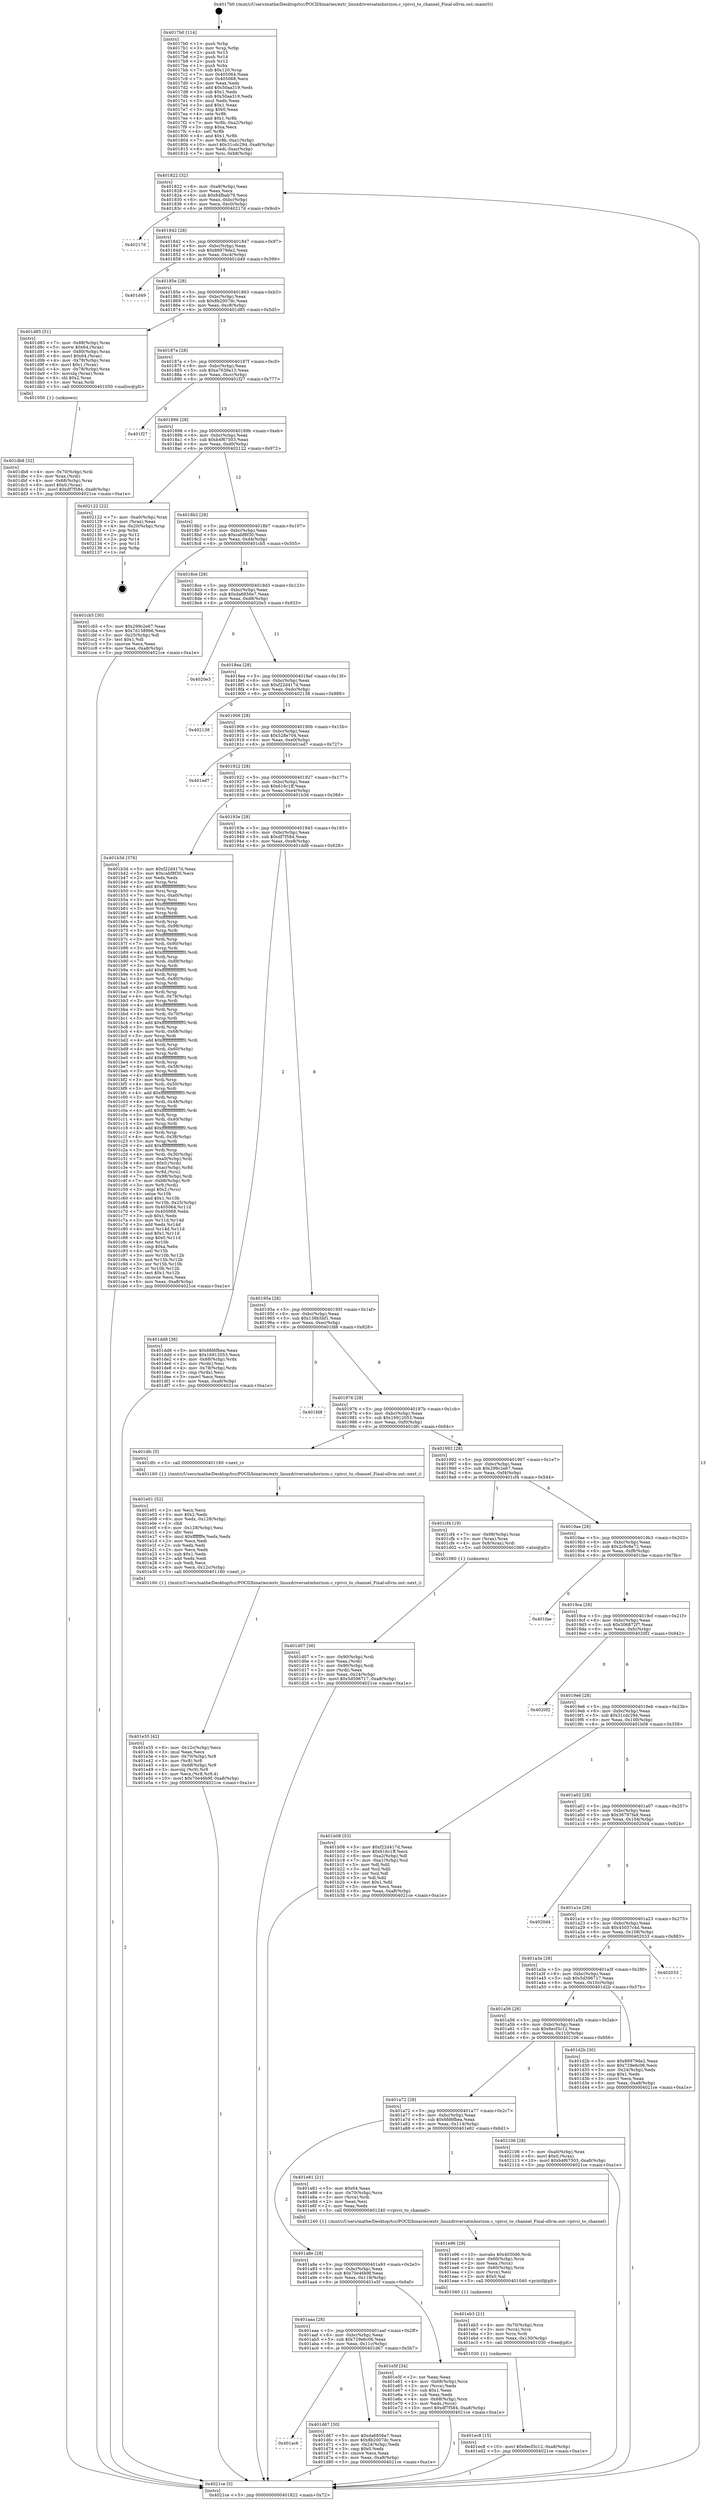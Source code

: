digraph "0x4017b0" {
  label = "0x4017b0 (/mnt/c/Users/mathe/Desktop/tcc/POCII/binaries/extr_linuxdriversatmhorizon.c_vpivci_to_channel_Final-ollvm.out::main(0))"
  labelloc = "t"
  node[shape=record]

  Entry [label="",width=0.3,height=0.3,shape=circle,fillcolor=black,style=filled]
  "0x401822" [label="{
     0x401822 [32]\l
     | [instrs]\l
     &nbsp;&nbsp;0x401822 \<+6\>: mov -0xa8(%rbp),%eax\l
     &nbsp;&nbsp;0x401828 \<+2\>: mov %eax,%ecx\l
     &nbsp;&nbsp;0x40182a \<+6\>: sub $0x84fbab79,%ecx\l
     &nbsp;&nbsp;0x401830 \<+6\>: mov %eax,-0xbc(%rbp)\l
     &nbsp;&nbsp;0x401836 \<+6\>: mov %ecx,-0xc0(%rbp)\l
     &nbsp;&nbsp;0x40183c \<+6\>: je 000000000040217d \<main+0x9cd\>\l
  }"]
  "0x40217d" [label="{
     0x40217d\l
  }", style=dashed]
  "0x401842" [label="{
     0x401842 [28]\l
     | [instrs]\l
     &nbsp;&nbsp;0x401842 \<+5\>: jmp 0000000000401847 \<main+0x97\>\l
     &nbsp;&nbsp;0x401847 \<+6\>: mov -0xbc(%rbp),%eax\l
     &nbsp;&nbsp;0x40184d \<+5\>: sub $0x86979de2,%eax\l
     &nbsp;&nbsp;0x401852 \<+6\>: mov %eax,-0xc4(%rbp)\l
     &nbsp;&nbsp;0x401858 \<+6\>: je 0000000000401d49 \<main+0x599\>\l
  }"]
  Exit [label="",width=0.3,height=0.3,shape=circle,fillcolor=black,style=filled,peripheries=2]
  "0x401d49" [label="{
     0x401d49\l
  }", style=dashed]
  "0x40185e" [label="{
     0x40185e [28]\l
     | [instrs]\l
     &nbsp;&nbsp;0x40185e \<+5\>: jmp 0000000000401863 \<main+0xb3\>\l
     &nbsp;&nbsp;0x401863 \<+6\>: mov -0xbc(%rbp),%eax\l
     &nbsp;&nbsp;0x401869 \<+5\>: sub $0x8b2007dc,%eax\l
     &nbsp;&nbsp;0x40186e \<+6\>: mov %eax,-0xc8(%rbp)\l
     &nbsp;&nbsp;0x401874 \<+6\>: je 0000000000401d85 \<main+0x5d5\>\l
  }"]
  "0x401ec8" [label="{
     0x401ec8 [15]\l
     | [instrs]\l
     &nbsp;&nbsp;0x401ec8 \<+10\>: movl $0x6ecf3c12,-0xa8(%rbp)\l
     &nbsp;&nbsp;0x401ed2 \<+5\>: jmp 00000000004021ce \<main+0xa1e\>\l
  }"]
  "0x401d85" [label="{
     0x401d85 [51]\l
     | [instrs]\l
     &nbsp;&nbsp;0x401d85 \<+7\>: mov -0x88(%rbp),%rax\l
     &nbsp;&nbsp;0x401d8c \<+5\>: movw $0x64,(%rax)\l
     &nbsp;&nbsp;0x401d91 \<+4\>: mov -0x80(%rbp),%rax\l
     &nbsp;&nbsp;0x401d95 \<+6\>: movl $0x64,(%rax)\l
     &nbsp;&nbsp;0x401d9b \<+4\>: mov -0x78(%rbp),%rax\l
     &nbsp;&nbsp;0x401d9f \<+6\>: movl $0x1,(%rax)\l
     &nbsp;&nbsp;0x401da5 \<+4\>: mov -0x78(%rbp),%rax\l
     &nbsp;&nbsp;0x401da9 \<+3\>: movslq (%rax),%rax\l
     &nbsp;&nbsp;0x401dac \<+4\>: shl $0x2,%rax\l
     &nbsp;&nbsp;0x401db0 \<+3\>: mov %rax,%rdi\l
     &nbsp;&nbsp;0x401db3 \<+5\>: call 0000000000401050 \<malloc@plt\>\l
     | [calls]\l
     &nbsp;&nbsp;0x401050 \{1\} (unknown)\l
  }"]
  "0x40187a" [label="{
     0x40187a [28]\l
     | [instrs]\l
     &nbsp;&nbsp;0x40187a \<+5\>: jmp 000000000040187f \<main+0xcf\>\l
     &nbsp;&nbsp;0x40187f \<+6\>: mov -0xbc(%rbp),%eax\l
     &nbsp;&nbsp;0x401885 \<+5\>: sub $0xa7639a13,%eax\l
     &nbsp;&nbsp;0x40188a \<+6\>: mov %eax,-0xcc(%rbp)\l
     &nbsp;&nbsp;0x401890 \<+6\>: je 0000000000401f27 \<main+0x777\>\l
  }"]
  "0x401eb3" [label="{
     0x401eb3 [21]\l
     | [instrs]\l
     &nbsp;&nbsp;0x401eb3 \<+4\>: mov -0x70(%rbp),%rcx\l
     &nbsp;&nbsp;0x401eb7 \<+3\>: mov (%rcx),%rcx\l
     &nbsp;&nbsp;0x401eba \<+3\>: mov %rcx,%rdi\l
     &nbsp;&nbsp;0x401ebd \<+6\>: mov %eax,-0x130(%rbp)\l
     &nbsp;&nbsp;0x401ec3 \<+5\>: call 0000000000401030 \<free@plt\>\l
     | [calls]\l
     &nbsp;&nbsp;0x401030 \{1\} (unknown)\l
  }"]
  "0x401f27" [label="{
     0x401f27\l
  }", style=dashed]
  "0x401896" [label="{
     0x401896 [28]\l
     | [instrs]\l
     &nbsp;&nbsp;0x401896 \<+5\>: jmp 000000000040189b \<main+0xeb\>\l
     &nbsp;&nbsp;0x40189b \<+6\>: mov -0xbc(%rbp),%eax\l
     &nbsp;&nbsp;0x4018a1 \<+5\>: sub $0xb4f67503,%eax\l
     &nbsp;&nbsp;0x4018a6 \<+6\>: mov %eax,-0xd0(%rbp)\l
     &nbsp;&nbsp;0x4018ac \<+6\>: je 0000000000402122 \<main+0x972\>\l
  }"]
  "0x401e96" [label="{
     0x401e96 [29]\l
     | [instrs]\l
     &nbsp;&nbsp;0x401e96 \<+10\>: movabs $0x4030d6,%rdi\l
     &nbsp;&nbsp;0x401ea0 \<+4\>: mov -0x60(%rbp),%rcx\l
     &nbsp;&nbsp;0x401ea4 \<+2\>: mov %eax,(%rcx)\l
     &nbsp;&nbsp;0x401ea6 \<+4\>: mov -0x60(%rbp),%rcx\l
     &nbsp;&nbsp;0x401eaa \<+2\>: mov (%rcx),%esi\l
     &nbsp;&nbsp;0x401eac \<+2\>: mov $0x0,%al\l
     &nbsp;&nbsp;0x401eae \<+5\>: call 0000000000401040 \<printf@plt\>\l
     | [calls]\l
     &nbsp;&nbsp;0x401040 \{1\} (unknown)\l
  }"]
  "0x402122" [label="{
     0x402122 [22]\l
     | [instrs]\l
     &nbsp;&nbsp;0x402122 \<+7\>: mov -0xa0(%rbp),%rax\l
     &nbsp;&nbsp;0x402129 \<+2\>: mov (%rax),%eax\l
     &nbsp;&nbsp;0x40212b \<+4\>: lea -0x20(%rbp),%rsp\l
     &nbsp;&nbsp;0x40212f \<+1\>: pop %rbx\l
     &nbsp;&nbsp;0x402130 \<+2\>: pop %r12\l
     &nbsp;&nbsp;0x402132 \<+2\>: pop %r14\l
     &nbsp;&nbsp;0x402134 \<+2\>: pop %r15\l
     &nbsp;&nbsp;0x402136 \<+1\>: pop %rbp\l
     &nbsp;&nbsp;0x402137 \<+1\>: ret\l
  }"]
  "0x4018b2" [label="{
     0x4018b2 [28]\l
     | [instrs]\l
     &nbsp;&nbsp;0x4018b2 \<+5\>: jmp 00000000004018b7 \<main+0x107\>\l
     &nbsp;&nbsp;0x4018b7 \<+6\>: mov -0xbc(%rbp),%eax\l
     &nbsp;&nbsp;0x4018bd \<+5\>: sub $0xcabf8f30,%eax\l
     &nbsp;&nbsp;0x4018c2 \<+6\>: mov %eax,-0xd4(%rbp)\l
     &nbsp;&nbsp;0x4018c8 \<+6\>: je 0000000000401cb5 \<main+0x505\>\l
  }"]
  "0x401e35" [label="{
     0x401e35 [42]\l
     | [instrs]\l
     &nbsp;&nbsp;0x401e35 \<+6\>: mov -0x12c(%rbp),%ecx\l
     &nbsp;&nbsp;0x401e3b \<+3\>: imul %eax,%ecx\l
     &nbsp;&nbsp;0x401e3e \<+4\>: mov -0x70(%rbp),%r8\l
     &nbsp;&nbsp;0x401e42 \<+3\>: mov (%r8),%r8\l
     &nbsp;&nbsp;0x401e45 \<+4\>: mov -0x68(%rbp),%r9\l
     &nbsp;&nbsp;0x401e49 \<+3\>: movslq (%r9),%r9\l
     &nbsp;&nbsp;0x401e4c \<+4\>: mov %ecx,(%r8,%r9,4)\l
     &nbsp;&nbsp;0x401e50 \<+10\>: movl $0x70e46b9f,-0xa8(%rbp)\l
     &nbsp;&nbsp;0x401e5a \<+5\>: jmp 00000000004021ce \<main+0xa1e\>\l
  }"]
  "0x401cb5" [label="{
     0x401cb5 [30]\l
     | [instrs]\l
     &nbsp;&nbsp;0x401cb5 \<+5\>: mov $0x299c2e67,%eax\l
     &nbsp;&nbsp;0x401cba \<+5\>: mov $0x7d1589b6,%ecx\l
     &nbsp;&nbsp;0x401cbf \<+3\>: mov -0x25(%rbp),%dl\l
     &nbsp;&nbsp;0x401cc2 \<+3\>: test $0x1,%dl\l
     &nbsp;&nbsp;0x401cc5 \<+3\>: cmovne %ecx,%eax\l
     &nbsp;&nbsp;0x401cc8 \<+6\>: mov %eax,-0xa8(%rbp)\l
     &nbsp;&nbsp;0x401cce \<+5\>: jmp 00000000004021ce \<main+0xa1e\>\l
  }"]
  "0x4018ce" [label="{
     0x4018ce [28]\l
     | [instrs]\l
     &nbsp;&nbsp;0x4018ce \<+5\>: jmp 00000000004018d3 \<main+0x123\>\l
     &nbsp;&nbsp;0x4018d3 \<+6\>: mov -0xbc(%rbp),%eax\l
     &nbsp;&nbsp;0x4018d9 \<+5\>: sub $0xda6856e7,%eax\l
     &nbsp;&nbsp;0x4018de \<+6\>: mov %eax,-0xd8(%rbp)\l
     &nbsp;&nbsp;0x4018e4 \<+6\>: je 00000000004020e3 \<main+0x933\>\l
  }"]
  "0x401e01" [label="{
     0x401e01 [52]\l
     | [instrs]\l
     &nbsp;&nbsp;0x401e01 \<+2\>: xor %ecx,%ecx\l
     &nbsp;&nbsp;0x401e03 \<+5\>: mov $0x2,%edx\l
     &nbsp;&nbsp;0x401e08 \<+6\>: mov %edx,-0x128(%rbp)\l
     &nbsp;&nbsp;0x401e0e \<+1\>: cltd\l
     &nbsp;&nbsp;0x401e0f \<+6\>: mov -0x128(%rbp),%esi\l
     &nbsp;&nbsp;0x401e15 \<+2\>: idiv %esi\l
     &nbsp;&nbsp;0x401e17 \<+6\>: imul $0xfffffffe,%edx,%edx\l
     &nbsp;&nbsp;0x401e1d \<+2\>: mov %ecx,%edi\l
     &nbsp;&nbsp;0x401e1f \<+2\>: sub %edx,%edi\l
     &nbsp;&nbsp;0x401e21 \<+2\>: mov %ecx,%edx\l
     &nbsp;&nbsp;0x401e23 \<+3\>: sub $0x1,%edx\l
     &nbsp;&nbsp;0x401e26 \<+2\>: add %edx,%edi\l
     &nbsp;&nbsp;0x401e28 \<+2\>: sub %edi,%ecx\l
     &nbsp;&nbsp;0x401e2a \<+6\>: mov %ecx,-0x12c(%rbp)\l
     &nbsp;&nbsp;0x401e30 \<+5\>: call 0000000000401160 \<next_i\>\l
     | [calls]\l
     &nbsp;&nbsp;0x401160 \{1\} (/mnt/c/Users/mathe/Desktop/tcc/POCII/binaries/extr_linuxdriversatmhorizon.c_vpivci_to_channel_Final-ollvm.out::next_i)\l
  }"]
  "0x4020e3" [label="{
     0x4020e3\l
  }", style=dashed]
  "0x4018ea" [label="{
     0x4018ea [28]\l
     | [instrs]\l
     &nbsp;&nbsp;0x4018ea \<+5\>: jmp 00000000004018ef \<main+0x13f\>\l
     &nbsp;&nbsp;0x4018ef \<+6\>: mov -0xbc(%rbp),%eax\l
     &nbsp;&nbsp;0x4018f5 \<+5\>: sub $0xf22d417d,%eax\l
     &nbsp;&nbsp;0x4018fa \<+6\>: mov %eax,-0xdc(%rbp)\l
     &nbsp;&nbsp;0x401900 \<+6\>: je 0000000000402138 \<main+0x988\>\l
  }"]
  "0x401db8" [label="{
     0x401db8 [32]\l
     | [instrs]\l
     &nbsp;&nbsp;0x401db8 \<+4\>: mov -0x70(%rbp),%rdi\l
     &nbsp;&nbsp;0x401dbc \<+3\>: mov %rax,(%rdi)\l
     &nbsp;&nbsp;0x401dbf \<+4\>: mov -0x68(%rbp),%rax\l
     &nbsp;&nbsp;0x401dc3 \<+6\>: movl $0x0,(%rax)\l
     &nbsp;&nbsp;0x401dc9 \<+10\>: movl $0xdf7f584,-0xa8(%rbp)\l
     &nbsp;&nbsp;0x401dd3 \<+5\>: jmp 00000000004021ce \<main+0xa1e\>\l
  }"]
  "0x402138" [label="{
     0x402138\l
  }", style=dashed]
  "0x401906" [label="{
     0x401906 [28]\l
     | [instrs]\l
     &nbsp;&nbsp;0x401906 \<+5\>: jmp 000000000040190b \<main+0x15b\>\l
     &nbsp;&nbsp;0x40190b \<+6\>: mov -0xbc(%rbp),%eax\l
     &nbsp;&nbsp;0x401911 \<+5\>: sub $0x528e704,%eax\l
     &nbsp;&nbsp;0x401916 \<+6\>: mov %eax,-0xe0(%rbp)\l
     &nbsp;&nbsp;0x40191c \<+6\>: je 0000000000401ed7 \<main+0x727\>\l
  }"]
  "0x401ac6" [label="{
     0x401ac6\l
  }", style=dashed]
  "0x401ed7" [label="{
     0x401ed7\l
  }", style=dashed]
  "0x401922" [label="{
     0x401922 [28]\l
     | [instrs]\l
     &nbsp;&nbsp;0x401922 \<+5\>: jmp 0000000000401927 \<main+0x177\>\l
     &nbsp;&nbsp;0x401927 \<+6\>: mov -0xbc(%rbp),%eax\l
     &nbsp;&nbsp;0x40192d \<+5\>: sub $0x616c1ff,%eax\l
     &nbsp;&nbsp;0x401932 \<+6\>: mov %eax,-0xe4(%rbp)\l
     &nbsp;&nbsp;0x401938 \<+6\>: je 0000000000401b3d \<main+0x38d\>\l
  }"]
  "0x401d67" [label="{
     0x401d67 [30]\l
     | [instrs]\l
     &nbsp;&nbsp;0x401d67 \<+5\>: mov $0xda6856e7,%eax\l
     &nbsp;&nbsp;0x401d6c \<+5\>: mov $0x8b2007dc,%ecx\l
     &nbsp;&nbsp;0x401d71 \<+3\>: mov -0x24(%rbp),%edx\l
     &nbsp;&nbsp;0x401d74 \<+3\>: cmp $0x0,%edx\l
     &nbsp;&nbsp;0x401d77 \<+3\>: cmove %ecx,%eax\l
     &nbsp;&nbsp;0x401d7a \<+6\>: mov %eax,-0xa8(%rbp)\l
     &nbsp;&nbsp;0x401d80 \<+5\>: jmp 00000000004021ce \<main+0xa1e\>\l
  }"]
  "0x401b3d" [label="{
     0x401b3d [376]\l
     | [instrs]\l
     &nbsp;&nbsp;0x401b3d \<+5\>: mov $0xf22d417d,%eax\l
     &nbsp;&nbsp;0x401b42 \<+5\>: mov $0xcabf8f30,%ecx\l
     &nbsp;&nbsp;0x401b47 \<+2\>: xor %edx,%edx\l
     &nbsp;&nbsp;0x401b49 \<+3\>: mov %rsp,%rsi\l
     &nbsp;&nbsp;0x401b4c \<+4\>: add $0xfffffffffffffff0,%rsi\l
     &nbsp;&nbsp;0x401b50 \<+3\>: mov %rsi,%rsp\l
     &nbsp;&nbsp;0x401b53 \<+7\>: mov %rsi,-0xa0(%rbp)\l
     &nbsp;&nbsp;0x401b5a \<+3\>: mov %rsp,%rsi\l
     &nbsp;&nbsp;0x401b5d \<+4\>: add $0xfffffffffffffff0,%rsi\l
     &nbsp;&nbsp;0x401b61 \<+3\>: mov %rsi,%rsp\l
     &nbsp;&nbsp;0x401b64 \<+3\>: mov %rsp,%rdi\l
     &nbsp;&nbsp;0x401b67 \<+4\>: add $0xfffffffffffffff0,%rdi\l
     &nbsp;&nbsp;0x401b6b \<+3\>: mov %rdi,%rsp\l
     &nbsp;&nbsp;0x401b6e \<+7\>: mov %rdi,-0x98(%rbp)\l
     &nbsp;&nbsp;0x401b75 \<+3\>: mov %rsp,%rdi\l
     &nbsp;&nbsp;0x401b78 \<+4\>: add $0xfffffffffffffff0,%rdi\l
     &nbsp;&nbsp;0x401b7c \<+3\>: mov %rdi,%rsp\l
     &nbsp;&nbsp;0x401b7f \<+7\>: mov %rdi,-0x90(%rbp)\l
     &nbsp;&nbsp;0x401b86 \<+3\>: mov %rsp,%rdi\l
     &nbsp;&nbsp;0x401b89 \<+4\>: add $0xfffffffffffffff0,%rdi\l
     &nbsp;&nbsp;0x401b8d \<+3\>: mov %rdi,%rsp\l
     &nbsp;&nbsp;0x401b90 \<+7\>: mov %rdi,-0x88(%rbp)\l
     &nbsp;&nbsp;0x401b97 \<+3\>: mov %rsp,%rdi\l
     &nbsp;&nbsp;0x401b9a \<+4\>: add $0xfffffffffffffff0,%rdi\l
     &nbsp;&nbsp;0x401b9e \<+3\>: mov %rdi,%rsp\l
     &nbsp;&nbsp;0x401ba1 \<+4\>: mov %rdi,-0x80(%rbp)\l
     &nbsp;&nbsp;0x401ba5 \<+3\>: mov %rsp,%rdi\l
     &nbsp;&nbsp;0x401ba8 \<+4\>: add $0xfffffffffffffff0,%rdi\l
     &nbsp;&nbsp;0x401bac \<+3\>: mov %rdi,%rsp\l
     &nbsp;&nbsp;0x401baf \<+4\>: mov %rdi,-0x78(%rbp)\l
     &nbsp;&nbsp;0x401bb3 \<+3\>: mov %rsp,%rdi\l
     &nbsp;&nbsp;0x401bb6 \<+4\>: add $0xfffffffffffffff0,%rdi\l
     &nbsp;&nbsp;0x401bba \<+3\>: mov %rdi,%rsp\l
     &nbsp;&nbsp;0x401bbd \<+4\>: mov %rdi,-0x70(%rbp)\l
     &nbsp;&nbsp;0x401bc1 \<+3\>: mov %rsp,%rdi\l
     &nbsp;&nbsp;0x401bc4 \<+4\>: add $0xfffffffffffffff0,%rdi\l
     &nbsp;&nbsp;0x401bc8 \<+3\>: mov %rdi,%rsp\l
     &nbsp;&nbsp;0x401bcb \<+4\>: mov %rdi,-0x68(%rbp)\l
     &nbsp;&nbsp;0x401bcf \<+3\>: mov %rsp,%rdi\l
     &nbsp;&nbsp;0x401bd2 \<+4\>: add $0xfffffffffffffff0,%rdi\l
     &nbsp;&nbsp;0x401bd6 \<+3\>: mov %rdi,%rsp\l
     &nbsp;&nbsp;0x401bd9 \<+4\>: mov %rdi,-0x60(%rbp)\l
     &nbsp;&nbsp;0x401bdd \<+3\>: mov %rsp,%rdi\l
     &nbsp;&nbsp;0x401be0 \<+4\>: add $0xfffffffffffffff0,%rdi\l
     &nbsp;&nbsp;0x401be4 \<+3\>: mov %rdi,%rsp\l
     &nbsp;&nbsp;0x401be7 \<+4\>: mov %rdi,-0x58(%rbp)\l
     &nbsp;&nbsp;0x401beb \<+3\>: mov %rsp,%rdi\l
     &nbsp;&nbsp;0x401bee \<+4\>: add $0xfffffffffffffff0,%rdi\l
     &nbsp;&nbsp;0x401bf2 \<+3\>: mov %rdi,%rsp\l
     &nbsp;&nbsp;0x401bf5 \<+4\>: mov %rdi,-0x50(%rbp)\l
     &nbsp;&nbsp;0x401bf9 \<+3\>: mov %rsp,%rdi\l
     &nbsp;&nbsp;0x401bfc \<+4\>: add $0xfffffffffffffff0,%rdi\l
     &nbsp;&nbsp;0x401c00 \<+3\>: mov %rdi,%rsp\l
     &nbsp;&nbsp;0x401c03 \<+4\>: mov %rdi,-0x48(%rbp)\l
     &nbsp;&nbsp;0x401c07 \<+3\>: mov %rsp,%rdi\l
     &nbsp;&nbsp;0x401c0a \<+4\>: add $0xfffffffffffffff0,%rdi\l
     &nbsp;&nbsp;0x401c0e \<+3\>: mov %rdi,%rsp\l
     &nbsp;&nbsp;0x401c11 \<+4\>: mov %rdi,-0x40(%rbp)\l
     &nbsp;&nbsp;0x401c15 \<+3\>: mov %rsp,%rdi\l
     &nbsp;&nbsp;0x401c18 \<+4\>: add $0xfffffffffffffff0,%rdi\l
     &nbsp;&nbsp;0x401c1c \<+3\>: mov %rdi,%rsp\l
     &nbsp;&nbsp;0x401c1f \<+4\>: mov %rdi,-0x38(%rbp)\l
     &nbsp;&nbsp;0x401c23 \<+3\>: mov %rsp,%rdi\l
     &nbsp;&nbsp;0x401c26 \<+4\>: add $0xfffffffffffffff0,%rdi\l
     &nbsp;&nbsp;0x401c2a \<+3\>: mov %rdi,%rsp\l
     &nbsp;&nbsp;0x401c2d \<+4\>: mov %rdi,-0x30(%rbp)\l
     &nbsp;&nbsp;0x401c31 \<+7\>: mov -0xa0(%rbp),%rdi\l
     &nbsp;&nbsp;0x401c38 \<+6\>: movl $0x0,(%rdi)\l
     &nbsp;&nbsp;0x401c3e \<+7\>: mov -0xac(%rbp),%r8d\l
     &nbsp;&nbsp;0x401c45 \<+3\>: mov %r8d,(%rsi)\l
     &nbsp;&nbsp;0x401c48 \<+7\>: mov -0x98(%rbp),%rdi\l
     &nbsp;&nbsp;0x401c4f \<+7\>: mov -0xb8(%rbp),%r9\l
     &nbsp;&nbsp;0x401c56 \<+3\>: mov %r9,(%rdi)\l
     &nbsp;&nbsp;0x401c59 \<+3\>: cmpl $0x2,(%rsi)\l
     &nbsp;&nbsp;0x401c5c \<+4\>: setne %r10b\l
     &nbsp;&nbsp;0x401c60 \<+4\>: and $0x1,%r10b\l
     &nbsp;&nbsp;0x401c64 \<+4\>: mov %r10b,-0x25(%rbp)\l
     &nbsp;&nbsp;0x401c68 \<+8\>: mov 0x405064,%r11d\l
     &nbsp;&nbsp;0x401c70 \<+7\>: mov 0x405068,%ebx\l
     &nbsp;&nbsp;0x401c77 \<+3\>: sub $0x1,%edx\l
     &nbsp;&nbsp;0x401c7a \<+3\>: mov %r11d,%r14d\l
     &nbsp;&nbsp;0x401c7d \<+3\>: add %edx,%r14d\l
     &nbsp;&nbsp;0x401c80 \<+4\>: imul %r14d,%r11d\l
     &nbsp;&nbsp;0x401c84 \<+4\>: and $0x1,%r11d\l
     &nbsp;&nbsp;0x401c88 \<+4\>: cmp $0x0,%r11d\l
     &nbsp;&nbsp;0x401c8c \<+4\>: sete %r10b\l
     &nbsp;&nbsp;0x401c90 \<+3\>: cmp $0xa,%ebx\l
     &nbsp;&nbsp;0x401c93 \<+4\>: setl %r15b\l
     &nbsp;&nbsp;0x401c97 \<+3\>: mov %r10b,%r12b\l
     &nbsp;&nbsp;0x401c9a \<+3\>: and %r15b,%r12b\l
     &nbsp;&nbsp;0x401c9d \<+3\>: xor %r15b,%r10b\l
     &nbsp;&nbsp;0x401ca0 \<+3\>: or %r10b,%r12b\l
     &nbsp;&nbsp;0x401ca3 \<+4\>: test $0x1,%r12b\l
     &nbsp;&nbsp;0x401ca7 \<+3\>: cmovne %ecx,%eax\l
     &nbsp;&nbsp;0x401caa \<+6\>: mov %eax,-0xa8(%rbp)\l
     &nbsp;&nbsp;0x401cb0 \<+5\>: jmp 00000000004021ce \<main+0xa1e\>\l
  }"]
  "0x40193e" [label="{
     0x40193e [28]\l
     | [instrs]\l
     &nbsp;&nbsp;0x40193e \<+5\>: jmp 0000000000401943 \<main+0x193\>\l
     &nbsp;&nbsp;0x401943 \<+6\>: mov -0xbc(%rbp),%eax\l
     &nbsp;&nbsp;0x401949 \<+5\>: sub $0xdf7f584,%eax\l
     &nbsp;&nbsp;0x40194e \<+6\>: mov %eax,-0xe8(%rbp)\l
     &nbsp;&nbsp;0x401954 \<+6\>: je 0000000000401dd8 \<main+0x628\>\l
  }"]
  "0x401aaa" [label="{
     0x401aaa [28]\l
     | [instrs]\l
     &nbsp;&nbsp;0x401aaa \<+5\>: jmp 0000000000401aaf \<main+0x2ff\>\l
     &nbsp;&nbsp;0x401aaf \<+6\>: mov -0xbc(%rbp),%eax\l
     &nbsp;&nbsp;0x401ab5 \<+5\>: sub $0x729e6c06,%eax\l
     &nbsp;&nbsp;0x401aba \<+6\>: mov %eax,-0x11c(%rbp)\l
     &nbsp;&nbsp;0x401ac0 \<+6\>: je 0000000000401d67 \<main+0x5b7\>\l
  }"]
  "0x401dd8" [label="{
     0x401dd8 [36]\l
     | [instrs]\l
     &nbsp;&nbsp;0x401dd8 \<+5\>: mov $0x6fd6fbea,%eax\l
     &nbsp;&nbsp;0x401ddd \<+5\>: mov $0x16912053,%ecx\l
     &nbsp;&nbsp;0x401de2 \<+4\>: mov -0x68(%rbp),%rdx\l
     &nbsp;&nbsp;0x401de6 \<+2\>: mov (%rdx),%esi\l
     &nbsp;&nbsp;0x401de8 \<+4\>: mov -0x78(%rbp),%rdx\l
     &nbsp;&nbsp;0x401dec \<+2\>: cmp (%rdx),%esi\l
     &nbsp;&nbsp;0x401dee \<+3\>: cmovl %ecx,%eax\l
     &nbsp;&nbsp;0x401df1 \<+6\>: mov %eax,-0xa8(%rbp)\l
     &nbsp;&nbsp;0x401df7 \<+5\>: jmp 00000000004021ce \<main+0xa1e\>\l
  }"]
  "0x40195a" [label="{
     0x40195a [28]\l
     | [instrs]\l
     &nbsp;&nbsp;0x40195a \<+5\>: jmp 000000000040195f \<main+0x1af\>\l
     &nbsp;&nbsp;0x40195f \<+6\>: mov -0xbc(%rbp),%eax\l
     &nbsp;&nbsp;0x401965 \<+5\>: sub $0x138b5bf1,%eax\l
     &nbsp;&nbsp;0x40196a \<+6\>: mov %eax,-0xec(%rbp)\l
     &nbsp;&nbsp;0x401970 \<+6\>: je 0000000000401fd8 \<main+0x828\>\l
  }"]
  "0x401e5f" [label="{
     0x401e5f [34]\l
     | [instrs]\l
     &nbsp;&nbsp;0x401e5f \<+2\>: xor %eax,%eax\l
     &nbsp;&nbsp;0x401e61 \<+4\>: mov -0x68(%rbp),%rcx\l
     &nbsp;&nbsp;0x401e65 \<+2\>: mov (%rcx),%edx\l
     &nbsp;&nbsp;0x401e67 \<+3\>: sub $0x1,%eax\l
     &nbsp;&nbsp;0x401e6a \<+2\>: sub %eax,%edx\l
     &nbsp;&nbsp;0x401e6c \<+4\>: mov -0x68(%rbp),%rcx\l
     &nbsp;&nbsp;0x401e70 \<+2\>: mov %edx,(%rcx)\l
     &nbsp;&nbsp;0x401e72 \<+10\>: movl $0xdf7f584,-0xa8(%rbp)\l
     &nbsp;&nbsp;0x401e7c \<+5\>: jmp 00000000004021ce \<main+0xa1e\>\l
  }"]
  "0x401fd8" [label="{
     0x401fd8\l
  }", style=dashed]
  "0x401976" [label="{
     0x401976 [28]\l
     | [instrs]\l
     &nbsp;&nbsp;0x401976 \<+5\>: jmp 000000000040197b \<main+0x1cb\>\l
     &nbsp;&nbsp;0x40197b \<+6\>: mov -0xbc(%rbp),%eax\l
     &nbsp;&nbsp;0x401981 \<+5\>: sub $0x16912053,%eax\l
     &nbsp;&nbsp;0x401986 \<+6\>: mov %eax,-0xf0(%rbp)\l
     &nbsp;&nbsp;0x40198c \<+6\>: je 0000000000401dfc \<main+0x64c\>\l
  }"]
  "0x401a8e" [label="{
     0x401a8e [28]\l
     | [instrs]\l
     &nbsp;&nbsp;0x401a8e \<+5\>: jmp 0000000000401a93 \<main+0x2e3\>\l
     &nbsp;&nbsp;0x401a93 \<+6\>: mov -0xbc(%rbp),%eax\l
     &nbsp;&nbsp;0x401a99 \<+5\>: sub $0x70e46b9f,%eax\l
     &nbsp;&nbsp;0x401a9e \<+6\>: mov %eax,-0x118(%rbp)\l
     &nbsp;&nbsp;0x401aa4 \<+6\>: je 0000000000401e5f \<main+0x6af\>\l
  }"]
  "0x401dfc" [label="{
     0x401dfc [5]\l
     | [instrs]\l
     &nbsp;&nbsp;0x401dfc \<+5\>: call 0000000000401160 \<next_i\>\l
     | [calls]\l
     &nbsp;&nbsp;0x401160 \{1\} (/mnt/c/Users/mathe/Desktop/tcc/POCII/binaries/extr_linuxdriversatmhorizon.c_vpivci_to_channel_Final-ollvm.out::next_i)\l
  }"]
  "0x401992" [label="{
     0x401992 [28]\l
     | [instrs]\l
     &nbsp;&nbsp;0x401992 \<+5\>: jmp 0000000000401997 \<main+0x1e7\>\l
     &nbsp;&nbsp;0x401997 \<+6\>: mov -0xbc(%rbp),%eax\l
     &nbsp;&nbsp;0x40199d \<+5\>: sub $0x299c2e67,%eax\l
     &nbsp;&nbsp;0x4019a2 \<+6\>: mov %eax,-0xf4(%rbp)\l
     &nbsp;&nbsp;0x4019a8 \<+6\>: je 0000000000401cf4 \<main+0x544\>\l
  }"]
  "0x401e81" [label="{
     0x401e81 [21]\l
     | [instrs]\l
     &nbsp;&nbsp;0x401e81 \<+5\>: mov $0x64,%eax\l
     &nbsp;&nbsp;0x401e86 \<+4\>: mov -0x70(%rbp),%rcx\l
     &nbsp;&nbsp;0x401e8a \<+3\>: mov (%rcx),%rdi\l
     &nbsp;&nbsp;0x401e8d \<+2\>: mov %eax,%esi\l
     &nbsp;&nbsp;0x401e8f \<+2\>: mov %eax,%edx\l
     &nbsp;&nbsp;0x401e91 \<+5\>: call 0000000000401240 \<vpivci_to_channel\>\l
     | [calls]\l
     &nbsp;&nbsp;0x401240 \{1\} (/mnt/c/Users/mathe/Desktop/tcc/POCII/binaries/extr_linuxdriversatmhorizon.c_vpivci_to_channel_Final-ollvm.out::vpivci_to_channel)\l
  }"]
  "0x401cf4" [label="{
     0x401cf4 [19]\l
     | [instrs]\l
     &nbsp;&nbsp;0x401cf4 \<+7\>: mov -0x98(%rbp),%rax\l
     &nbsp;&nbsp;0x401cfb \<+3\>: mov (%rax),%rax\l
     &nbsp;&nbsp;0x401cfe \<+4\>: mov 0x8(%rax),%rdi\l
     &nbsp;&nbsp;0x401d02 \<+5\>: call 0000000000401060 \<atoi@plt\>\l
     | [calls]\l
     &nbsp;&nbsp;0x401060 \{1\} (unknown)\l
  }"]
  "0x4019ae" [label="{
     0x4019ae [28]\l
     | [instrs]\l
     &nbsp;&nbsp;0x4019ae \<+5\>: jmp 00000000004019b3 \<main+0x203\>\l
     &nbsp;&nbsp;0x4019b3 \<+6\>: mov -0xbc(%rbp),%eax\l
     &nbsp;&nbsp;0x4019b9 \<+5\>: sub $0x2c9c6e72,%eax\l
     &nbsp;&nbsp;0x4019be \<+6\>: mov %eax,-0xf8(%rbp)\l
     &nbsp;&nbsp;0x4019c4 \<+6\>: je 0000000000401fae \<main+0x7fe\>\l
  }"]
  "0x401a72" [label="{
     0x401a72 [28]\l
     | [instrs]\l
     &nbsp;&nbsp;0x401a72 \<+5\>: jmp 0000000000401a77 \<main+0x2c7\>\l
     &nbsp;&nbsp;0x401a77 \<+6\>: mov -0xbc(%rbp),%eax\l
     &nbsp;&nbsp;0x401a7d \<+5\>: sub $0x6fd6fbea,%eax\l
     &nbsp;&nbsp;0x401a82 \<+6\>: mov %eax,-0x114(%rbp)\l
     &nbsp;&nbsp;0x401a88 \<+6\>: je 0000000000401e81 \<main+0x6d1\>\l
  }"]
  "0x401fae" [label="{
     0x401fae\l
  }", style=dashed]
  "0x4019ca" [label="{
     0x4019ca [28]\l
     | [instrs]\l
     &nbsp;&nbsp;0x4019ca \<+5\>: jmp 00000000004019cf \<main+0x21f\>\l
     &nbsp;&nbsp;0x4019cf \<+6\>: mov -0xbc(%rbp),%eax\l
     &nbsp;&nbsp;0x4019d5 \<+5\>: sub $0x306872f7,%eax\l
     &nbsp;&nbsp;0x4019da \<+6\>: mov %eax,-0xfc(%rbp)\l
     &nbsp;&nbsp;0x4019e0 \<+6\>: je 00000000004020f2 \<main+0x942\>\l
  }"]
  "0x402106" [label="{
     0x402106 [28]\l
     | [instrs]\l
     &nbsp;&nbsp;0x402106 \<+7\>: mov -0xa0(%rbp),%rax\l
     &nbsp;&nbsp;0x40210d \<+6\>: movl $0x0,(%rax)\l
     &nbsp;&nbsp;0x402113 \<+10\>: movl $0xb4f67503,-0xa8(%rbp)\l
     &nbsp;&nbsp;0x40211d \<+5\>: jmp 00000000004021ce \<main+0xa1e\>\l
  }"]
  "0x4020f2" [label="{
     0x4020f2\l
  }", style=dashed]
  "0x4019e6" [label="{
     0x4019e6 [28]\l
     | [instrs]\l
     &nbsp;&nbsp;0x4019e6 \<+5\>: jmp 00000000004019eb \<main+0x23b\>\l
     &nbsp;&nbsp;0x4019eb \<+6\>: mov -0xbc(%rbp),%eax\l
     &nbsp;&nbsp;0x4019f1 \<+5\>: sub $0x31cdc294,%eax\l
     &nbsp;&nbsp;0x4019f6 \<+6\>: mov %eax,-0x100(%rbp)\l
     &nbsp;&nbsp;0x4019fc \<+6\>: je 0000000000401b08 \<main+0x358\>\l
  }"]
  "0x401a56" [label="{
     0x401a56 [28]\l
     | [instrs]\l
     &nbsp;&nbsp;0x401a56 \<+5\>: jmp 0000000000401a5b \<main+0x2ab\>\l
     &nbsp;&nbsp;0x401a5b \<+6\>: mov -0xbc(%rbp),%eax\l
     &nbsp;&nbsp;0x401a61 \<+5\>: sub $0x6ecf3c12,%eax\l
     &nbsp;&nbsp;0x401a66 \<+6\>: mov %eax,-0x110(%rbp)\l
     &nbsp;&nbsp;0x401a6c \<+6\>: je 0000000000402106 \<main+0x956\>\l
  }"]
  "0x401b08" [label="{
     0x401b08 [53]\l
     | [instrs]\l
     &nbsp;&nbsp;0x401b08 \<+5\>: mov $0xf22d417d,%eax\l
     &nbsp;&nbsp;0x401b0d \<+5\>: mov $0x616c1ff,%ecx\l
     &nbsp;&nbsp;0x401b12 \<+6\>: mov -0xa2(%rbp),%dl\l
     &nbsp;&nbsp;0x401b18 \<+7\>: mov -0xa1(%rbp),%sil\l
     &nbsp;&nbsp;0x401b1f \<+3\>: mov %dl,%dil\l
     &nbsp;&nbsp;0x401b22 \<+3\>: and %sil,%dil\l
     &nbsp;&nbsp;0x401b25 \<+3\>: xor %sil,%dl\l
     &nbsp;&nbsp;0x401b28 \<+3\>: or %dl,%dil\l
     &nbsp;&nbsp;0x401b2b \<+4\>: test $0x1,%dil\l
     &nbsp;&nbsp;0x401b2f \<+3\>: cmovne %ecx,%eax\l
     &nbsp;&nbsp;0x401b32 \<+6\>: mov %eax,-0xa8(%rbp)\l
     &nbsp;&nbsp;0x401b38 \<+5\>: jmp 00000000004021ce \<main+0xa1e\>\l
  }"]
  "0x401a02" [label="{
     0x401a02 [28]\l
     | [instrs]\l
     &nbsp;&nbsp;0x401a02 \<+5\>: jmp 0000000000401a07 \<main+0x257\>\l
     &nbsp;&nbsp;0x401a07 \<+6\>: mov -0xbc(%rbp),%eax\l
     &nbsp;&nbsp;0x401a0d \<+5\>: sub $0x36797fa9,%eax\l
     &nbsp;&nbsp;0x401a12 \<+6\>: mov %eax,-0x104(%rbp)\l
     &nbsp;&nbsp;0x401a18 \<+6\>: je 00000000004020d4 \<main+0x924\>\l
  }"]
  "0x4021ce" [label="{
     0x4021ce [5]\l
     | [instrs]\l
     &nbsp;&nbsp;0x4021ce \<+5\>: jmp 0000000000401822 \<main+0x72\>\l
  }"]
  "0x4017b0" [label="{
     0x4017b0 [114]\l
     | [instrs]\l
     &nbsp;&nbsp;0x4017b0 \<+1\>: push %rbp\l
     &nbsp;&nbsp;0x4017b1 \<+3\>: mov %rsp,%rbp\l
     &nbsp;&nbsp;0x4017b4 \<+2\>: push %r15\l
     &nbsp;&nbsp;0x4017b6 \<+2\>: push %r14\l
     &nbsp;&nbsp;0x4017b8 \<+2\>: push %r12\l
     &nbsp;&nbsp;0x4017ba \<+1\>: push %rbx\l
     &nbsp;&nbsp;0x4017bb \<+7\>: sub $0x120,%rsp\l
     &nbsp;&nbsp;0x4017c2 \<+7\>: mov 0x405064,%eax\l
     &nbsp;&nbsp;0x4017c9 \<+7\>: mov 0x405068,%ecx\l
     &nbsp;&nbsp;0x4017d0 \<+2\>: mov %eax,%edx\l
     &nbsp;&nbsp;0x4017d2 \<+6\>: add $0x50aa319,%edx\l
     &nbsp;&nbsp;0x4017d8 \<+3\>: sub $0x1,%edx\l
     &nbsp;&nbsp;0x4017db \<+6\>: sub $0x50aa319,%edx\l
     &nbsp;&nbsp;0x4017e1 \<+3\>: imul %edx,%eax\l
     &nbsp;&nbsp;0x4017e4 \<+3\>: and $0x1,%eax\l
     &nbsp;&nbsp;0x4017e7 \<+3\>: cmp $0x0,%eax\l
     &nbsp;&nbsp;0x4017ea \<+4\>: sete %r8b\l
     &nbsp;&nbsp;0x4017ee \<+4\>: and $0x1,%r8b\l
     &nbsp;&nbsp;0x4017f2 \<+7\>: mov %r8b,-0xa2(%rbp)\l
     &nbsp;&nbsp;0x4017f9 \<+3\>: cmp $0xa,%ecx\l
     &nbsp;&nbsp;0x4017fc \<+4\>: setl %r8b\l
     &nbsp;&nbsp;0x401800 \<+4\>: and $0x1,%r8b\l
     &nbsp;&nbsp;0x401804 \<+7\>: mov %r8b,-0xa1(%rbp)\l
     &nbsp;&nbsp;0x40180b \<+10\>: movl $0x31cdc294,-0xa8(%rbp)\l
     &nbsp;&nbsp;0x401815 \<+6\>: mov %edi,-0xac(%rbp)\l
     &nbsp;&nbsp;0x40181b \<+7\>: mov %rsi,-0xb8(%rbp)\l
  }"]
  "0x401d2b" [label="{
     0x401d2b [30]\l
     | [instrs]\l
     &nbsp;&nbsp;0x401d2b \<+5\>: mov $0x86979de2,%eax\l
     &nbsp;&nbsp;0x401d30 \<+5\>: mov $0x729e6c06,%ecx\l
     &nbsp;&nbsp;0x401d35 \<+3\>: mov -0x24(%rbp),%edx\l
     &nbsp;&nbsp;0x401d38 \<+3\>: cmp $0x1,%edx\l
     &nbsp;&nbsp;0x401d3b \<+3\>: cmovl %ecx,%eax\l
     &nbsp;&nbsp;0x401d3e \<+6\>: mov %eax,-0xa8(%rbp)\l
     &nbsp;&nbsp;0x401d44 \<+5\>: jmp 00000000004021ce \<main+0xa1e\>\l
  }"]
  "0x401d07" [label="{
     0x401d07 [36]\l
     | [instrs]\l
     &nbsp;&nbsp;0x401d07 \<+7\>: mov -0x90(%rbp),%rdi\l
     &nbsp;&nbsp;0x401d0e \<+2\>: mov %eax,(%rdi)\l
     &nbsp;&nbsp;0x401d10 \<+7\>: mov -0x90(%rbp),%rdi\l
     &nbsp;&nbsp;0x401d17 \<+2\>: mov (%rdi),%eax\l
     &nbsp;&nbsp;0x401d19 \<+3\>: mov %eax,-0x24(%rbp)\l
     &nbsp;&nbsp;0x401d1c \<+10\>: movl $0x5d596717,-0xa8(%rbp)\l
     &nbsp;&nbsp;0x401d26 \<+5\>: jmp 00000000004021ce \<main+0xa1e\>\l
  }"]
  "0x401a3a" [label="{
     0x401a3a [28]\l
     | [instrs]\l
     &nbsp;&nbsp;0x401a3a \<+5\>: jmp 0000000000401a3f \<main+0x28f\>\l
     &nbsp;&nbsp;0x401a3f \<+6\>: mov -0xbc(%rbp),%eax\l
     &nbsp;&nbsp;0x401a45 \<+5\>: sub $0x5d596717,%eax\l
     &nbsp;&nbsp;0x401a4a \<+6\>: mov %eax,-0x10c(%rbp)\l
     &nbsp;&nbsp;0x401a50 \<+6\>: je 0000000000401d2b \<main+0x57b\>\l
  }"]
  "0x4020d4" [label="{
     0x4020d4\l
  }", style=dashed]
  "0x401a1e" [label="{
     0x401a1e [28]\l
     | [instrs]\l
     &nbsp;&nbsp;0x401a1e \<+5\>: jmp 0000000000401a23 \<main+0x273\>\l
     &nbsp;&nbsp;0x401a23 \<+6\>: mov -0xbc(%rbp),%eax\l
     &nbsp;&nbsp;0x401a29 \<+5\>: sub $0x45037c4d,%eax\l
     &nbsp;&nbsp;0x401a2e \<+6\>: mov %eax,-0x108(%rbp)\l
     &nbsp;&nbsp;0x401a34 \<+6\>: je 0000000000402033 \<main+0x883\>\l
  }"]
  "0x402033" [label="{
     0x402033\l
  }", style=dashed]
  Entry -> "0x4017b0" [label=" 1"]
  "0x401822" -> "0x40217d" [label=" 0"]
  "0x401822" -> "0x401842" [label=" 14"]
  "0x402122" -> Exit [label=" 1"]
  "0x401842" -> "0x401d49" [label=" 0"]
  "0x401842" -> "0x40185e" [label=" 14"]
  "0x402106" -> "0x4021ce" [label=" 1"]
  "0x40185e" -> "0x401d85" [label=" 1"]
  "0x40185e" -> "0x40187a" [label=" 13"]
  "0x401ec8" -> "0x4021ce" [label=" 1"]
  "0x40187a" -> "0x401f27" [label=" 0"]
  "0x40187a" -> "0x401896" [label=" 13"]
  "0x401eb3" -> "0x401ec8" [label=" 1"]
  "0x401896" -> "0x402122" [label=" 1"]
  "0x401896" -> "0x4018b2" [label=" 12"]
  "0x401e96" -> "0x401eb3" [label=" 1"]
  "0x4018b2" -> "0x401cb5" [label=" 1"]
  "0x4018b2" -> "0x4018ce" [label=" 11"]
  "0x401e81" -> "0x401e96" [label=" 1"]
  "0x4018ce" -> "0x4020e3" [label=" 0"]
  "0x4018ce" -> "0x4018ea" [label=" 11"]
  "0x401e5f" -> "0x4021ce" [label=" 1"]
  "0x4018ea" -> "0x402138" [label=" 0"]
  "0x4018ea" -> "0x401906" [label=" 11"]
  "0x401e35" -> "0x4021ce" [label=" 1"]
  "0x401906" -> "0x401ed7" [label=" 0"]
  "0x401906" -> "0x401922" [label=" 11"]
  "0x401e01" -> "0x401e35" [label=" 1"]
  "0x401922" -> "0x401b3d" [label=" 1"]
  "0x401922" -> "0x40193e" [label=" 10"]
  "0x401dfc" -> "0x401e01" [label=" 1"]
  "0x40193e" -> "0x401dd8" [label=" 2"]
  "0x40193e" -> "0x40195a" [label=" 8"]
  "0x401db8" -> "0x4021ce" [label=" 1"]
  "0x40195a" -> "0x401fd8" [label=" 0"]
  "0x40195a" -> "0x401976" [label=" 8"]
  "0x401d85" -> "0x401db8" [label=" 1"]
  "0x401976" -> "0x401dfc" [label=" 1"]
  "0x401976" -> "0x401992" [label=" 7"]
  "0x401aaa" -> "0x401ac6" [label=" 0"]
  "0x401992" -> "0x401cf4" [label=" 1"]
  "0x401992" -> "0x4019ae" [label=" 6"]
  "0x401aaa" -> "0x401d67" [label=" 1"]
  "0x4019ae" -> "0x401fae" [label=" 0"]
  "0x4019ae" -> "0x4019ca" [label=" 6"]
  "0x401a8e" -> "0x401aaa" [label=" 1"]
  "0x4019ca" -> "0x4020f2" [label=" 0"]
  "0x4019ca" -> "0x4019e6" [label=" 6"]
  "0x401a8e" -> "0x401e5f" [label=" 1"]
  "0x4019e6" -> "0x401b08" [label=" 1"]
  "0x4019e6" -> "0x401a02" [label=" 5"]
  "0x401b08" -> "0x4021ce" [label=" 1"]
  "0x4017b0" -> "0x401822" [label=" 1"]
  "0x4021ce" -> "0x401822" [label=" 13"]
  "0x401a72" -> "0x401a8e" [label=" 2"]
  "0x401b3d" -> "0x4021ce" [label=" 1"]
  "0x401cb5" -> "0x4021ce" [label=" 1"]
  "0x401cf4" -> "0x401d07" [label=" 1"]
  "0x401d07" -> "0x4021ce" [label=" 1"]
  "0x401a72" -> "0x401e81" [label=" 1"]
  "0x401a02" -> "0x4020d4" [label=" 0"]
  "0x401a02" -> "0x401a1e" [label=" 5"]
  "0x401a56" -> "0x401a72" [label=" 3"]
  "0x401a1e" -> "0x402033" [label=" 0"]
  "0x401a1e" -> "0x401a3a" [label=" 5"]
  "0x401dd8" -> "0x4021ce" [label=" 2"]
  "0x401a3a" -> "0x401d2b" [label=" 1"]
  "0x401a3a" -> "0x401a56" [label=" 4"]
  "0x401d2b" -> "0x4021ce" [label=" 1"]
  "0x401d67" -> "0x4021ce" [label=" 1"]
  "0x401a56" -> "0x402106" [label=" 1"]
}
